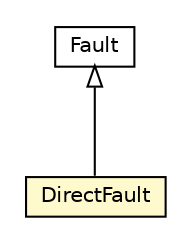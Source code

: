 #!/usr/local/bin/dot
#
# Class diagram 
# Generated by UMLGraph version R5_6-24-gf6e263 (http://www.umlgraph.org/)
#

digraph G {
	edge [fontname="Helvetica",fontsize=10,labelfontname="Helvetica",labelfontsize=10];
	node [fontname="Helvetica",fontsize=10,shape=plaintext];
	nodesep=0.25;
	ranksep=0.5;
	// org.universAAL.ontology.dependability.DirectFault
	c142464 [label=<<table title="org.universAAL.ontology.dependability.DirectFault" border="0" cellborder="1" cellspacing="0" cellpadding="2" port="p" bgcolor="lemonChiffon" href="./DirectFault.html">
		<tr><td><table border="0" cellspacing="0" cellpadding="1">
<tr><td align="center" balign="center"> DirectFault </td></tr>
		</table></td></tr>
		</table>>, URL="./DirectFault.html", fontname="Helvetica", fontcolor="black", fontsize=10.0];
	// org.universAAL.ontology.dependability.Fault
	c142474 [label=<<table title="org.universAAL.ontology.dependability.Fault" border="0" cellborder="1" cellspacing="0" cellpadding="2" port="p" href="./Fault.html">
		<tr><td><table border="0" cellspacing="0" cellpadding="1">
<tr><td align="center" balign="center"> Fault </td></tr>
		</table></td></tr>
		</table>>, URL="./Fault.html", fontname="Helvetica", fontcolor="black", fontsize=10.0];
	//org.universAAL.ontology.dependability.DirectFault extends org.universAAL.ontology.dependability.Fault
	c142474:p -> c142464:p [dir=back,arrowtail=empty];
}

